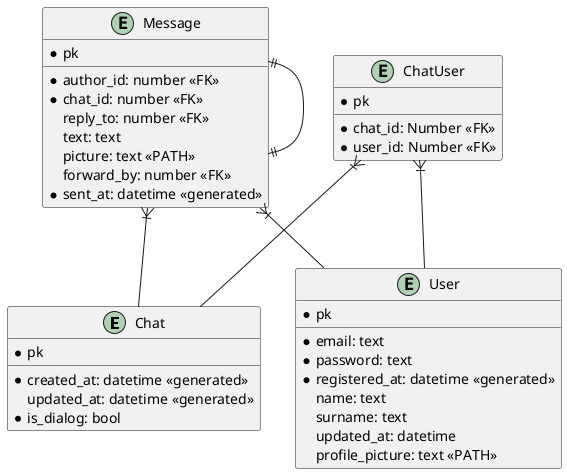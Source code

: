 @startuml
entity Chat {
* pk
__
*created_at: datetime <<generated>>
updated_at: datetime <<generated>>
*is_dialog: bool
}

entity Message {
* pk
__
*author_id: number <<FK>>
*chat_id: number <<FK>>
reply_to: number <<FK>>
text: text
picture: text <<PATH>>
forward_by: number <<FK>>
*sent_at: datetime <<generated>>
}

entity User {
* pk
__
*email: text
*password: text
*registered_at: datetime <<generated>>
name: text
surname: text
updated_at: datetime
profile_picture: text <<PATH>>
}

entity ChatUser {
* pk
__
* chat_id: Number <<FK>>
* user_id: Number <<FK>>
}


ChatUser }|-- User
ChatUser }|-- Chat


Message }|-- User
Message }|-- Chat

Message ||--|| Message
@enduml